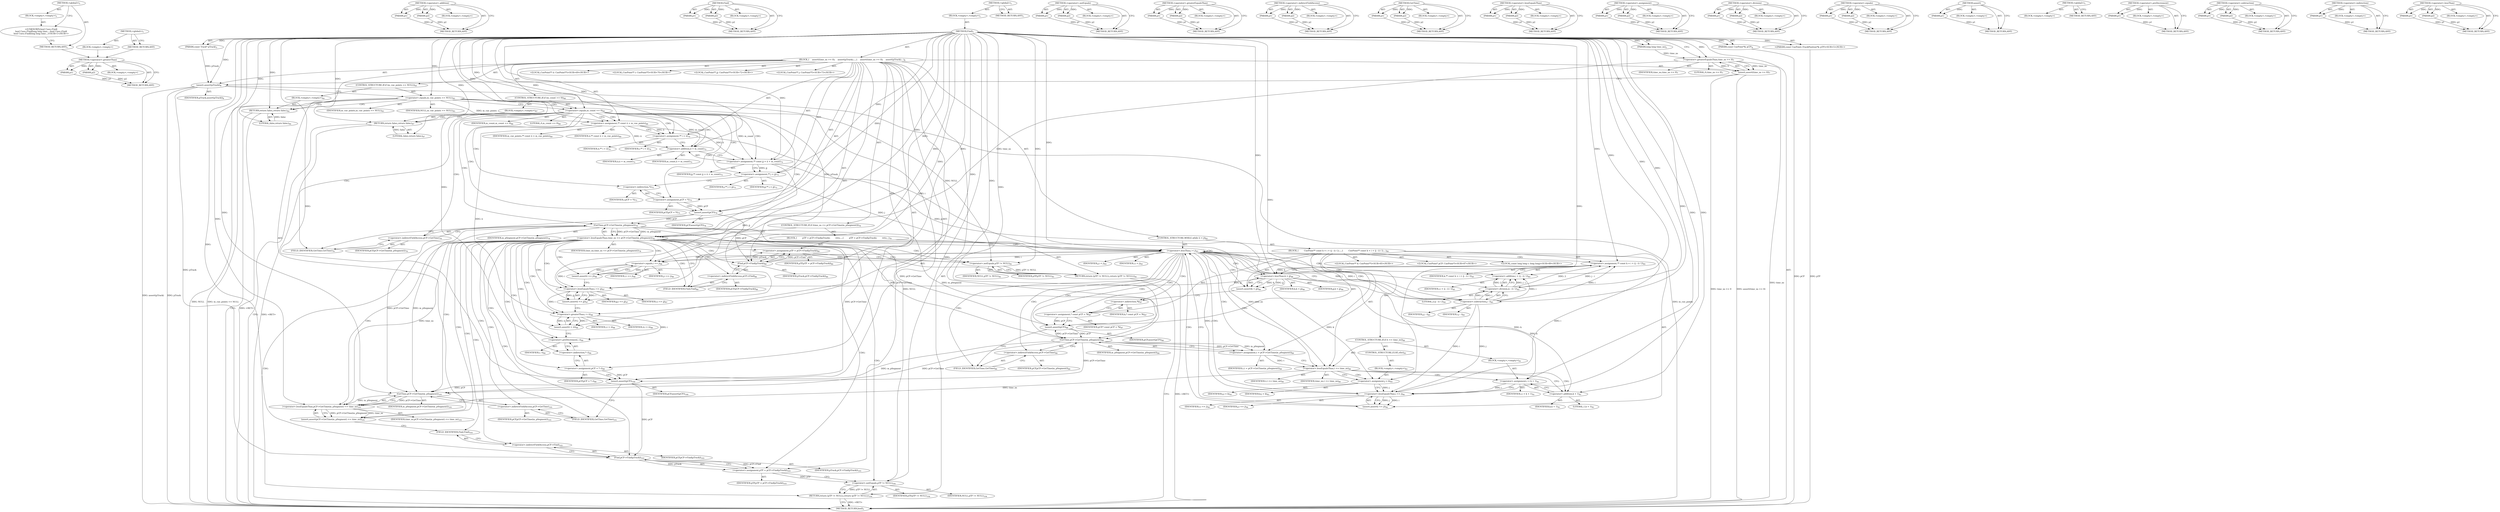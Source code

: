 digraph "&lt;global&gt;" {
vulnerable_266 [label=<(METHOD,&lt;operator&gt;.greaterThan)>];
vulnerable_267 [label=<(PARAM,p1)>];
vulnerable_268 [label=<(PARAM,p2)>];
vulnerable_269 [label=<(BLOCK,&lt;empty&gt;,&lt;empty&gt;)>];
vulnerable_270 [label=<(METHOD_RETURN,ANY)>];
vulnerable_217 [label=<(METHOD,&lt;operator&gt;.addition)>];
vulnerable_218 [label=<(PARAM,p1)>];
vulnerable_219 [label=<(PARAM,p2)>];
vulnerable_220 [label=<(BLOCK,&lt;empty&gt;,&lt;empty&gt;)>];
vulnerable_221 [label=<(METHOD_RETURN,ANY)>];
vulnerable_241 [label=<(METHOD,Find)>];
vulnerable_242 [label=<(PARAM,p1)>];
vulnerable_243 [label=<(PARAM,p2)>];
vulnerable_244 [label=<(BLOCK,&lt;empty&gt;,&lt;empty&gt;)>];
vulnerable_245 [label=<(METHOD_RETURN,ANY)>];
vulnerable_6 [label=<(METHOD,&lt;global&gt;)<SUB>1</SUB>>];
vulnerable_7 [label=<(BLOCK,&lt;empty&gt;,&lt;empty&gt;)<SUB>1</SUB>>];
vulnerable_8 [label=<(METHOD,Find)<SUB>1</SUB>>];
vulnerable_9 [label=<(PARAM,long long time_ns)<SUB>2</SUB>>];
vulnerable_10 [label=<(PARAM,const Track* pTrack)<SUB>3</SUB>>];
vulnerable_11 [label=<(PARAM,const CuePoint*&amp; pCP)<SUB>4</SUB>>];
vulnerable_12 [label="<(PARAM,const CuePoint::TrackPosition*&amp; pTP)<SUB>5</SUB>>"];
vulnerable_13 [label=<(BLOCK,{
    assert(time_ns &gt;= 0);
    assert(pTrack);...,{
    assert(time_ns &gt;= 0);
    assert(pTrack);...)<SUB>6</SUB>>];
vulnerable_14 [label=<(assert,assert(time_ns &gt;= 0))<SUB>7</SUB>>];
vulnerable_15 [label=<(&lt;operator&gt;.greaterEqualsThan,time_ns &gt;= 0)<SUB>7</SUB>>];
vulnerable_16 [label=<(IDENTIFIER,time_ns,time_ns &gt;= 0)<SUB>7</SUB>>];
vulnerable_17 [label=<(LITERAL,0,time_ns &gt;= 0)<SUB>7</SUB>>];
vulnerable_18 [label=<(assert,assert(pTrack))<SUB>8</SUB>>];
vulnerable_19 [label=<(IDENTIFIER,pTrack,assert(pTrack))<SUB>8</SUB>>];
vulnerable_20 [label=<(CONTROL_STRUCTURE,IF,if (m_cue_points == NULL))<SUB>63</SUB>>];
vulnerable_21 [label=<(&lt;operator&gt;.equals,m_cue_points == NULL)<SUB>63</SUB>>];
vulnerable_22 [label=<(IDENTIFIER,m_cue_points,m_cue_points == NULL)<SUB>63</SUB>>];
vulnerable_23 [label=<(IDENTIFIER,NULL,m_cue_points == NULL)<SUB>63</SUB>>];
vulnerable_24 [label=<(BLOCK,&lt;empty&gt;,&lt;empty&gt;)<SUB>64</SUB>>];
vulnerable_25 [label=<(RETURN,return false;,return false;)<SUB>64</SUB>>];
vulnerable_26 [label=<(LITERAL,false,return false;)<SUB>64</SUB>>];
vulnerable_27 [label=<(CONTROL_STRUCTURE,IF,if (m_count == 0))<SUB>66</SUB>>];
vulnerable_28 [label=<(&lt;operator&gt;.equals,m_count == 0)<SUB>66</SUB>>];
vulnerable_29 [label=<(IDENTIFIER,m_count,m_count == 0)<SUB>66</SUB>>];
vulnerable_30 [label=<(LITERAL,0,m_count == 0)<SUB>66</SUB>>];
vulnerable_31 [label=<(BLOCK,&lt;empty&gt;,&lt;empty&gt;)<SUB>67</SUB>>];
vulnerable_32 [label=<(RETURN,return false;,return false;)<SUB>67</SUB>>];
vulnerable_33 [label=<(LITERAL,false,return false;)<SUB>67</SUB>>];
vulnerable_34 [label="<(LOCAL,CuePoint** ii: CuePoint**)<SUB>69</SUB>>"];
vulnerable_35 [label=<(&lt;operator&gt;.assignment,** const ii = m_cue_points)<SUB>69</SUB>>];
vulnerable_36 [label=<(IDENTIFIER,ii,** const ii = m_cue_points)<SUB>69</SUB>>];
vulnerable_37 [label=<(IDENTIFIER,m_cue_points,** const ii = m_cue_points)<SUB>69</SUB>>];
vulnerable_38 [label="<(LOCAL,CuePoint** i: CuePoint**)<SUB>70</SUB>>"];
vulnerable_39 [label=<(&lt;operator&gt;.assignment,** i = ii)<SUB>70</SUB>>];
vulnerable_40 [label=<(IDENTIFIER,i,** i = ii)<SUB>70</SUB>>];
vulnerable_41 [label=<(IDENTIFIER,ii,** i = ii)<SUB>70</SUB>>];
vulnerable_42 [label="<(LOCAL,CuePoint** jj: CuePoint**)<SUB>72</SUB>>"];
vulnerable_43 [label=<(&lt;operator&gt;.assignment,** const jj = ii + m_count)<SUB>72</SUB>>];
vulnerable_44 [label=<(IDENTIFIER,jj,** const jj = ii + m_count)<SUB>72</SUB>>];
vulnerable_45 [label=<(&lt;operator&gt;.addition,ii + m_count)<SUB>72</SUB>>];
vulnerable_46 [label=<(IDENTIFIER,ii,ii + m_count)<SUB>72</SUB>>];
vulnerable_47 [label=<(IDENTIFIER,m_count,ii + m_count)<SUB>72</SUB>>];
vulnerable_48 [label="<(LOCAL,CuePoint** j: CuePoint**)<SUB>73</SUB>>"];
vulnerable_49 [label=<(&lt;operator&gt;.assignment,** j = jj)<SUB>73</SUB>>];
vulnerable_50 [label=<(IDENTIFIER,j,** j = jj)<SUB>73</SUB>>];
vulnerable_51 [label=<(IDENTIFIER,jj,** j = jj)<SUB>73</SUB>>];
vulnerable_52 [label=<(&lt;operator&gt;.assignment,pCP = *i)<SUB>75</SUB>>];
vulnerable_53 [label=<(IDENTIFIER,pCP,pCP = *i)<SUB>75</SUB>>];
vulnerable_54 [label=<(&lt;operator&gt;.indirection,*i)<SUB>75</SUB>>];
vulnerable_55 [label=<(IDENTIFIER,i,pCP = *i)<SUB>75</SUB>>];
vulnerable_56 [label=<(assert,assert(pCP))<SUB>76</SUB>>];
vulnerable_57 [label=<(IDENTIFIER,pCP,assert(pCP))<SUB>76</SUB>>];
vulnerable_58 [label=<(CONTROL_STRUCTURE,IF,if (time_ns &lt;= pCP-&gt;GetTime(m_pSegment)))<SUB>78</SUB>>];
vulnerable_59 [label=<(&lt;operator&gt;.lessEqualsThan,time_ns &lt;= pCP-&gt;GetTime(m_pSegment))<SUB>78</SUB>>];
vulnerable_60 [label=<(IDENTIFIER,time_ns,time_ns &lt;= pCP-&gt;GetTime(m_pSegment))<SUB>78</SUB>>];
vulnerable_61 [label=<(GetTime,pCP-&gt;GetTime(m_pSegment))<SUB>78</SUB>>];
vulnerable_62 [label=<(&lt;operator&gt;.indirectFieldAccess,pCP-&gt;GetTime)<SUB>78</SUB>>];
vulnerable_63 [label=<(IDENTIFIER,pCP,pCP-&gt;GetTime(m_pSegment))<SUB>78</SUB>>];
vulnerable_64 [label=<(FIELD_IDENTIFIER,GetTime,GetTime)<SUB>78</SUB>>];
vulnerable_65 [label=<(IDENTIFIER,m_pSegment,pCP-&gt;GetTime(m_pSegment))<SUB>78</SUB>>];
vulnerable_66 [label=<(BLOCK,{
        pTP = pCP-&gt;Find(pTrack);
        retu...,{
        pTP = pCP-&gt;Find(pTrack);
        retu...)<SUB>79</SUB>>];
vulnerable_67 [label=<(&lt;operator&gt;.assignment,pTP = pCP-&gt;Find(pTrack))<SUB>80</SUB>>];
vulnerable_68 [label=<(IDENTIFIER,pTP,pTP = pCP-&gt;Find(pTrack))<SUB>80</SUB>>];
vulnerable_69 [label=<(Find,pCP-&gt;Find(pTrack))<SUB>80</SUB>>];
vulnerable_70 [label=<(&lt;operator&gt;.indirectFieldAccess,pCP-&gt;Find)<SUB>80</SUB>>];
vulnerable_71 [label=<(IDENTIFIER,pCP,pCP-&gt;Find(pTrack))<SUB>80</SUB>>];
vulnerable_72 [label=<(FIELD_IDENTIFIER,Find,Find)<SUB>80</SUB>>];
vulnerable_73 [label=<(IDENTIFIER,pTrack,pCP-&gt;Find(pTrack))<SUB>80</SUB>>];
vulnerable_74 [label=<(RETURN,return (pTP != NULL);,return (pTP != NULL);)<SUB>81</SUB>>];
vulnerable_75 [label=<(&lt;operator&gt;.notEquals,pTP != NULL)<SUB>81</SUB>>];
vulnerable_76 [label=<(IDENTIFIER,pTP,pTP != NULL)<SUB>81</SUB>>];
vulnerable_77 [label=<(IDENTIFIER,NULL,pTP != NULL)<SUB>81</SUB>>];
vulnerable_78 [label=<(CONTROL_STRUCTURE,WHILE,while (i &lt; j))<SUB>83</SUB>>];
vulnerable_79 [label=<(&lt;operator&gt;.lessThan,i &lt; j)<SUB>83</SUB>>];
vulnerable_80 [label=<(IDENTIFIER,i,i &lt; j)<SUB>83</SUB>>];
vulnerable_81 [label=<(IDENTIFIER,j,i &lt; j)<SUB>83</SUB>>];
vulnerable_82 [label=<(BLOCK,{
        CuePoint** const k = i + (j - i) / 2;...,{
        CuePoint** const k = i + (j - i) / 2;...)<SUB>84</SUB>>];
vulnerable_83 [label="<(LOCAL,CuePoint** k: CuePoint**)<SUB>85</SUB>>"];
vulnerable_84 [label=<(&lt;operator&gt;.assignment,** const k = i + (j - i) / 2)<SUB>85</SUB>>];
vulnerable_85 [label=<(IDENTIFIER,k,** const k = i + (j - i) / 2)<SUB>85</SUB>>];
vulnerable_86 [label=<(&lt;operator&gt;.addition,i + (j - i) / 2)<SUB>85</SUB>>];
vulnerable_87 [label=<(IDENTIFIER,i,i + (j - i) / 2)<SUB>85</SUB>>];
vulnerable_88 [label=<(&lt;operator&gt;.division,(j - i) / 2)<SUB>85</SUB>>];
vulnerable_89 [label=<(&lt;operator&gt;.subtraction,j - i)<SUB>85</SUB>>];
vulnerable_90 [label=<(IDENTIFIER,j,j - i)<SUB>85</SUB>>];
vulnerable_91 [label=<(IDENTIFIER,i,j - i)<SUB>85</SUB>>];
vulnerable_92 [label=<(LITERAL,2,(j - i) / 2)<SUB>85</SUB>>];
vulnerable_93 [label=<(assert,assert(k &lt; jj))<SUB>86</SUB>>];
vulnerable_94 [label=<(&lt;operator&gt;.lessThan,k &lt; jj)<SUB>86</SUB>>];
vulnerable_95 [label=<(IDENTIFIER,k,k &lt; jj)<SUB>86</SUB>>];
vulnerable_96 [label=<(IDENTIFIER,jj,k &lt; jj)<SUB>86</SUB>>];
vulnerable_97 [label="<(LOCAL,CuePoint* pCP: CuePoint*)<SUB>87</SUB>>"];
vulnerable_98 [label=<(&lt;operator&gt;.assignment,* const pCP = *k)<SUB>87</SUB>>];
vulnerable_99 [label=<(IDENTIFIER,pCP,* const pCP = *k)<SUB>87</SUB>>];
vulnerable_100 [label=<(&lt;operator&gt;.indirection,*k)<SUB>87</SUB>>];
vulnerable_101 [label=<(IDENTIFIER,k,* const pCP = *k)<SUB>87</SUB>>];
vulnerable_102 [label=<(assert,assert(pCP))<SUB>88</SUB>>];
vulnerable_103 [label=<(IDENTIFIER,pCP,assert(pCP))<SUB>88</SUB>>];
vulnerable_104 [label="<(LOCAL,const long long t: long long)<SUB>89</SUB>>"];
vulnerable_105 [label=<(&lt;operator&gt;.assignment,t = pCP-&gt;GetTime(m_pSegment))<SUB>89</SUB>>];
vulnerable_106 [label=<(IDENTIFIER,t,t = pCP-&gt;GetTime(m_pSegment))<SUB>89</SUB>>];
vulnerable_107 [label=<(GetTime,pCP-&gt;GetTime(m_pSegment))<SUB>89</SUB>>];
vulnerable_108 [label=<(&lt;operator&gt;.indirectFieldAccess,pCP-&gt;GetTime)<SUB>89</SUB>>];
vulnerable_109 [label=<(IDENTIFIER,pCP,pCP-&gt;GetTime(m_pSegment))<SUB>89</SUB>>];
vulnerable_110 [label=<(FIELD_IDENTIFIER,GetTime,GetTime)<SUB>89</SUB>>];
vulnerable_111 [label=<(IDENTIFIER,m_pSegment,pCP-&gt;GetTime(m_pSegment))<SUB>89</SUB>>];
vulnerable_112 [label=<(CONTROL_STRUCTURE,IF,if (t &lt;= time_ns))<SUB>90</SUB>>];
vulnerable_113 [label=<(&lt;operator&gt;.lessEqualsThan,t &lt;= time_ns)<SUB>90</SUB>>];
vulnerable_114 [label=<(IDENTIFIER,t,t &lt;= time_ns)<SUB>90</SUB>>];
vulnerable_115 [label=<(IDENTIFIER,time_ns,t &lt;= time_ns)<SUB>90</SUB>>];
vulnerable_116 [label=<(BLOCK,&lt;empty&gt;,&lt;empty&gt;)<SUB>91</SUB>>];
vulnerable_117 [label=<(&lt;operator&gt;.assignment,i = k + 1)<SUB>91</SUB>>];
vulnerable_118 [label=<(IDENTIFIER,i,i = k + 1)<SUB>91</SUB>>];
vulnerable_119 [label=<(&lt;operator&gt;.addition,k + 1)<SUB>91</SUB>>];
vulnerable_120 [label=<(IDENTIFIER,k,k + 1)<SUB>91</SUB>>];
vulnerable_121 [label=<(LITERAL,1,k + 1)<SUB>91</SUB>>];
vulnerable_122 [label=<(CONTROL_STRUCTURE,ELSE,else)<SUB>93</SUB>>];
vulnerable_123 [label=<(BLOCK,&lt;empty&gt;,&lt;empty&gt;)<SUB>93</SUB>>];
vulnerable_124 [label=<(&lt;operator&gt;.assignment,j = k)<SUB>93</SUB>>];
vulnerable_125 [label=<(IDENTIFIER,j,j = k)<SUB>93</SUB>>];
vulnerable_126 [label=<(IDENTIFIER,k,j = k)<SUB>93</SUB>>];
vulnerable_127 [label=<(assert,assert(i &lt;= j))<SUB>94</SUB>>];
vulnerable_128 [label=<(&lt;operator&gt;.lessEqualsThan,i &lt;= j)<SUB>94</SUB>>];
vulnerable_129 [label=<(IDENTIFIER,i,i &lt;= j)<SUB>94</SUB>>];
vulnerable_130 [label=<(IDENTIFIER,j,i &lt;= j)<SUB>94</SUB>>];
vulnerable_131 [label=<(assert,assert(i == j))<SUB>96</SUB>>];
vulnerable_132 [label=<(&lt;operator&gt;.equals,i == j)<SUB>96</SUB>>];
vulnerable_133 [label=<(IDENTIFIER,i,i == j)<SUB>96</SUB>>];
vulnerable_134 [label=<(IDENTIFIER,j,i == j)<SUB>96</SUB>>];
vulnerable_135 [label=<(assert,assert(i &lt;= jj))<SUB>97</SUB>>];
vulnerable_136 [label=<(&lt;operator&gt;.lessEqualsThan,i &lt;= jj)<SUB>97</SUB>>];
vulnerable_137 [label=<(IDENTIFIER,i,i &lt;= jj)<SUB>97</SUB>>];
vulnerable_138 [label=<(IDENTIFIER,jj,i &lt;= jj)<SUB>97</SUB>>];
vulnerable_139 [label=<(assert,assert(i &gt; ii))<SUB>98</SUB>>];
vulnerable_140 [label=<(&lt;operator&gt;.greaterThan,i &gt; ii)<SUB>98</SUB>>];
vulnerable_141 [label=<(IDENTIFIER,i,i &gt; ii)<SUB>98</SUB>>];
vulnerable_142 [label=<(IDENTIFIER,ii,i &gt; ii)<SUB>98</SUB>>];
vulnerable_143 [label=<(&lt;operator&gt;.assignment,pCP = *--i)<SUB>99</SUB>>];
vulnerable_144 [label=<(IDENTIFIER,pCP,pCP = *--i)<SUB>99</SUB>>];
vulnerable_145 [label=<(&lt;operator&gt;.indirection,*--i)<SUB>99</SUB>>];
vulnerable_146 [label=<(&lt;operator&gt;.preDecrement,--i)<SUB>99</SUB>>];
vulnerable_147 [label=<(IDENTIFIER,i,--i)<SUB>99</SUB>>];
vulnerable_148 [label=<(assert,assert(pCP))<SUB>100</SUB>>];
vulnerable_149 [label=<(IDENTIFIER,pCP,assert(pCP))<SUB>100</SUB>>];
vulnerable_150 [label=<(assert,assert(pCP-&gt;GetTime(m_pSegment) &lt;= time_ns))<SUB>101</SUB>>];
vulnerable_151 [label=<(&lt;operator&gt;.lessEqualsThan,pCP-&gt;GetTime(m_pSegment) &lt;= time_ns)<SUB>101</SUB>>];
vulnerable_152 [label=<(GetTime,pCP-&gt;GetTime(m_pSegment))<SUB>101</SUB>>];
vulnerable_153 [label=<(&lt;operator&gt;.indirectFieldAccess,pCP-&gt;GetTime)<SUB>101</SUB>>];
vulnerable_154 [label=<(IDENTIFIER,pCP,pCP-&gt;GetTime(m_pSegment))<SUB>101</SUB>>];
vulnerable_155 [label=<(FIELD_IDENTIFIER,GetTime,GetTime)<SUB>101</SUB>>];
vulnerable_156 [label=<(IDENTIFIER,m_pSegment,pCP-&gt;GetTime(m_pSegment))<SUB>101</SUB>>];
vulnerable_157 [label=<(IDENTIFIER,time_ns,pCP-&gt;GetTime(m_pSegment) &lt;= time_ns)<SUB>101</SUB>>];
vulnerable_158 [label=<(&lt;operator&gt;.assignment,pTP = pCP-&gt;Find(pTrack))<SUB>103</SUB>>];
vulnerable_159 [label=<(IDENTIFIER,pTP,pTP = pCP-&gt;Find(pTrack))<SUB>103</SUB>>];
vulnerable_160 [label=<(Find,pCP-&gt;Find(pTrack))<SUB>103</SUB>>];
vulnerable_161 [label=<(&lt;operator&gt;.indirectFieldAccess,pCP-&gt;Find)<SUB>103</SUB>>];
vulnerable_162 [label=<(IDENTIFIER,pCP,pCP-&gt;Find(pTrack))<SUB>103</SUB>>];
vulnerable_163 [label=<(FIELD_IDENTIFIER,Find,Find)<SUB>103</SUB>>];
vulnerable_164 [label=<(IDENTIFIER,pTrack,pCP-&gt;Find(pTrack))<SUB>103</SUB>>];
vulnerable_165 [label=<(RETURN,return (pTP != NULL);,return (pTP != NULL);)<SUB>104</SUB>>];
vulnerable_166 [label=<(&lt;operator&gt;.notEquals,pTP != NULL)<SUB>104</SUB>>];
vulnerable_167 [label=<(IDENTIFIER,pTP,pTP != NULL)<SUB>104</SUB>>];
vulnerable_168 [label=<(IDENTIFIER,NULL,pTP != NULL)<SUB>104</SUB>>];
vulnerable_169 [label=<(METHOD_RETURN,bool)<SUB>1</SUB>>];
vulnerable_171 [label=<(METHOD_RETURN,ANY)<SUB>1</SUB>>];
vulnerable_246 [label=<(METHOD,&lt;operator&gt;.notEquals)>];
vulnerable_247 [label=<(PARAM,p1)>];
vulnerable_248 [label=<(PARAM,p2)>];
vulnerable_249 [label=<(BLOCK,&lt;empty&gt;,&lt;empty&gt;)>];
vulnerable_250 [label=<(METHOD_RETURN,ANY)>];
vulnerable_202 [label=<(METHOD,&lt;operator&gt;.greaterEqualsThan)>];
vulnerable_203 [label=<(PARAM,p1)>];
vulnerable_204 [label=<(PARAM,p2)>];
vulnerable_205 [label=<(BLOCK,&lt;empty&gt;,&lt;empty&gt;)>];
vulnerable_206 [label=<(METHOD_RETURN,ANY)>];
vulnerable_236 [label=<(METHOD,&lt;operator&gt;.indirectFieldAccess)>];
vulnerable_237 [label=<(PARAM,p1)>];
vulnerable_238 [label=<(PARAM,p2)>];
vulnerable_239 [label=<(BLOCK,&lt;empty&gt;,&lt;empty&gt;)>];
vulnerable_240 [label=<(METHOD_RETURN,ANY)>];
vulnerable_231 [label=<(METHOD,GetTime)>];
vulnerable_232 [label=<(PARAM,p1)>];
vulnerable_233 [label=<(PARAM,p2)>];
vulnerable_234 [label=<(BLOCK,&lt;empty&gt;,&lt;empty&gt;)>];
vulnerable_235 [label=<(METHOD_RETURN,ANY)>];
vulnerable_226 [label=<(METHOD,&lt;operator&gt;.lessEqualsThan)>];
vulnerable_227 [label=<(PARAM,p1)>];
vulnerable_228 [label=<(PARAM,p2)>];
vulnerable_229 [label=<(BLOCK,&lt;empty&gt;,&lt;empty&gt;)>];
vulnerable_230 [label=<(METHOD_RETURN,ANY)>];
vulnerable_212 [label=<(METHOD,&lt;operator&gt;.assignment)>];
vulnerable_213 [label=<(PARAM,p1)>];
vulnerable_214 [label=<(PARAM,p2)>];
vulnerable_215 [label=<(BLOCK,&lt;empty&gt;,&lt;empty&gt;)>];
vulnerable_216 [label=<(METHOD_RETURN,ANY)>];
vulnerable_256 [label=<(METHOD,&lt;operator&gt;.division)>];
vulnerable_257 [label=<(PARAM,p1)>];
vulnerable_258 [label=<(PARAM,p2)>];
vulnerable_259 [label=<(BLOCK,&lt;empty&gt;,&lt;empty&gt;)>];
vulnerable_260 [label=<(METHOD_RETURN,ANY)>];
vulnerable_207 [label=<(METHOD,&lt;operator&gt;.equals)>];
vulnerable_208 [label=<(PARAM,p1)>];
vulnerable_209 [label=<(PARAM,p2)>];
vulnerable_210 [label=<(BLOCK,&lt;empty&gt;,&lt;empty&gt;)>];
vulnerable_211 [label=<(METHOD_RETURN,ANY)>];
vulnerable_198 [label=<(METHOD,assert)>];
vulnerable_199 [label=<(PARAM,p1)>];
vulnerable_200 [label=<(BLOCK,&lt;empty&gt;,&lt;empty&gt;)>];
vulnerable_201 [label=<(METHOD_RETURN,ANY)>];
vulnerable_192 [label=<(METHOD,&lt;global&gt;)<SUB>1</SUB>>];
vulnerable_193 [label=<(BLOCK,&lt;empty&gt;,&lt;empty&gt;)>];
vulnerable_194 [label=<(METHOD_RETURN,ANY)>];
vulnerable_271 [label=<(METHOD,&lt;operator&gt;.preDecrement)>];
vulnerable_272 [label=<(PARAM,p1)>];
vulnerable_273 [label=<(BLOCK,&lt;empty&gt;,&lt;empty&gt;)>];
vulnerable_274 [label=<(METHOD_RETURN,ANY)>];
vulnerable_261 [label=<(METHOD,&lt;operator&gt;.subtraction)>];
vulnerable_262 [label=<(PARAM,p1)>];
vulnerable_263 [label=<(PARAM,p2)>];
vulnerable_264 [label=<(BLOCK,&lt;empty&gt;,&lt;empty&gt;)>];
vulnerable_265 [label=<(METHOD_RETURN,ANY)>];
vulnerable_222 [label=<(METHOD,&lt;operator&gt;.indirection)>];
vulnerable_223 [label=<(PARAM,p1)>];
vulnerable_224 [label=<(BLOCK,&lt;empty&gt;,&lt;empty&gt;)>];
vulnerable_225 [label=<(METHOD_RETURN,ANY)>];
vulnerable_251 [label=<(METHOD,&lt;operator&gt;.lessThan)>];
vulnerable_252 [label=<(PARAM,p1)>];
vulnerable_253 [label=<(PARAM,p2)>];
vulnerable_254 [label=<(BLOCK,&lt;empty&gt;,&lt;empty&gt;)>];
vulnerable_255 [label=<(METHOD_RETURN,ANY)>];
fixed_6 [label=<(METHOD,&lt;global&gt;)<SUB>1</SUB>>];
fixed_7 [label=<(BLOCK,&lt;empty&gt;,&lt;empty&gt;)<SUB>1</SUB>>];
fixed_8 [label="<(UNKNOWN,bool Cues::Find(
bool Cues::Find(long long time...,bool Cues::Find(
bool Cues::Find(long long time...)<SUB>1</SUB>>"];
fixed_9 [label=<(METHOD_RETURN,ANY)<SUB>1</SUB>>];
fixed_14 [label=<(METHOD,&lt;global&gt;)<SUB>1</SUB>>];
fixed_15 [label=<(BLOCK,&lt;empty&gt;,&lt;empty&gt;)>];
fixed_16 [label=<(METHOD_RETURN,ANY)>];
vulnerable_266 -> vulnerable_267  [key=0, label="AST: "];
vulnerable_266 -> vulnerable_267  [key=1, label="DDG: "];
vulnerable_266 -> vulnerable_269  [key=0, label="AST: "];
vulnerable_266 -> vulnerable_268  [key=0, label="AST: "];
vulnerable_266 -> vulnerable_268  [key=1, label="DDG: "];
vulnerable_266 -> vulnerable_270  [key=0, label="AST: "];
vulnerable_266 -> vulnerable_270  [key=1, label="CFG: "];
vulnerable_267 -> vulnerable_270  [key=0, label="DDG: p1"];
vulnerable_268 -> vulnerable_270  [key=0, label="DDG: p2"];
vulnerable_217 -> vulnerable_218  [key=0, label="AST: "];
vulnerable_217 -> vulnerable_218  [key=1, label="DDG: "];
vulnerable_217 -> vulnerable_220  [key=0, label="AST: "];
vulnerable_217 -> vulnerable_219  [key=0, label="AST: "];
vulnerable_217 -> vulnerable_219  [key=1, label="DDG: "];
vulnerable_217 -> vulnerable_221  [key=0, label="AST: "];
vulnerable_217 -> vulnerable_221  [key=1, label="CFG: "];
vulnerable_218 -> vulnerable_221  [key=0, label="DDG: p1"];
vulnerable_219 -> vulnerable_221  [key=0, label="DDG: p2"];
vulnerable_241 -> vulnerable_242  [key=0, label="AST: "];
vulnerable_241 -> vulnerable_242  [key=1, label="DDG: "];
vulnerable_241 -> vulnerable_244  [key=0, label="AST: "];
vulnerable_241 -> vulnerable_243  [key=0, label="AST: "];
vulnerable_241 -> vulnerable_243  [key=1, label="DDG: "];
vulnerable_241 -> vulnerable_245  [key=0, label="AST: "];
vulnerable_241 -> vulnerable_245  [key=1, label="CFG: "];
vulnerable_242 -> vulnerable_245  [key=0, label="DDG: p1"];
vulnerable_243 -> vulnerable_245  [key=0, label="DDG: p2"];
vulnerable_6 -> vulnerable_7  [key=0, label="AST: "];
vulnerable_6 -> vulnerable_171  [key=0, label="AST: "];
vulnerable_6 -> vulnerable_171  [key=1, label="CFG: "];
vulnerable_7 -> vulnerable_8  [key=0, label="AST: "];
vulnerable_8 -> vulnerable_9  [key=0, label="AST: "];
vulnerable_8 -> vulnerable_9  [key=1, label="DDG: "];
vulnerable_8 -> vulnerable_10  [key=0, label="AST: "];
vulnerable_8 -> vulnerable_10  [key=1, label="DDG: "];
vulnerable_8 -> vulnerable_11  [key=0, label="AST: "];
vulnerable_8 -> vulnerable_11  [key=1, label="DDG: "];
vulnerable_8 -> vulnerable_12  [key=0, label="AST: "];
vulnerable_8 -> vulnerable_12  [key=1, label="DDG: "];
vulnerable_8 -> vulnerable_13  [key=0, label="AST: "];
vulnerable_8 -> vulnerable_169  [key=0, label="AST: "];
vulnerable_8 -> vulnerable_15  [key=0, label="CFG: "];
vulnerable_8 -> vulnerable_15  [key=1, label="DDG: "];
vulnerable_8 -> vulnerable_35  [key=0, label="DDG: "];
vulnerable_8 -> vulnerable_39  [key=0, label="DDG: "];
vulnerable_8 -> vulnerable_43  [key=0, label="DDG: "];
vulnerable_8 -> vulnerable_49  [key=0, label="DDG: "];
vulnerable_8 -> vulnerable_18  [key=0, label="DDG: "];
vulnerable_8 -> vulnerable_56  [key=0, label="DDG: "];
vulnerable_8 -> vulnerable_148  [key=0, label="DDG: "];
vulnerable_8 -> vulnerable_21  [key=0, label="DDG: "];
vulnerable_8 -> vulnerable_25  [key=0, label="DDG: "];
vulnerable_8 -> vulnerable_28  [key=0, label="DDG: "];
vulnerable_8 -> vulnerable_32  [key=0, label="DDG: "];
vulnerable_8 -> vulnerable_45  [key=0, label="DDG: "];
vulnerable_8 -> vulnerable_59  [key=0, label="DDG: "];
vulnerable_8 -> vulnerable_79  [key=0, label="DDG: "];
vulnerable_8 -> vulnerable_84  [key=0, label="DDG: "];
vulnerable_8 -> vulnerable_132  [key=0, label="DDG: "];
vulnerable_8 -> vulnerable_136  [key=0, label="DDG: "];
vulnerable_8 -> vulnerable_140  [key=0, label="DDG: "];
vulnerable_8 -> vulnerable_151  [key=0, label="DDG: "];
vulnerable_8 -> vulnerable_160  [key=0, label="DDG: "];
vulnerable_8 -> vulnerable_166  [key=0, label="DDG: "];
vulnerable_8 -> vulnerable_26  [key=0, label="DDG: "];
vulnerable_8 -> vulnerable_33  [key=0, label="DDG: "];
vulnerable_8 -> vulnerable_61  [key=0, label="DDG: "];
vulnerable_8 -> vulnerable_102  [key=0, label="DDG: "];
vulnerable_8 -> vulnerable_146  [key=0, label="DDG: "];
vulnerable_8 -> vulnerable_152  [key=0, label="DDG: "];
vulnerable_8 -> vulnerable_69  [key=0, label="DDG: "];
vulnerable_8 -> vulnerable_75  [key=0, label="DDG: "];
vulnerable_8 -> vulnerable_86  [key=0, label="DDG: "];
vulnerable_8 -> vulnerable_94  [key=0, label="DDG: "];
vulnerable_8 -> vulnerable_107  [key=0, label="DDG: "];
vulnerable_8 -> vulnerable_113  [key=0, label="DDG: "];
vulnerable_8 -> vulnerable_117  [key=0, label="DDG: "];
vulnerable_8 -> vulnerable_128  [key=0, label="DDG: "];
vulnerable_8 -> vulnerable_88  [key=0, label="DDG: "];
vulnerable_8 -> vulnerable_124  [key=0, label="DDG: "];
vulnerable_8 -> vulnerable_89  [key=0, label="DDG: "];
vulnerable_8 -> vulnerable_119  [key=0, label="DDG: "];
vulnerable_9 -> vulnerable_15  [key=0, label="DDG: time_ns"];
vulnerable_10 -> vulnerable_18  [key=0, label="DDG: pTrack"];
vulnerable_11 -> vulnerable_169  [key=0, label="DDG: pCP"];
vulnerable_12 -> vulnerable_169  [key=0, label="DDG: pTP"];
vulnerable_13 -> vulnerable_14  [key=0, label="AST: "];
vulnerable_13 -> vulnerable_18  [key=0, label="AST: "];
vulnerable_13 -> vulnerable_20  [key=0, label="AST: "];
vulnerable_13 -> vulnerable_27  [key=0, label="AST: "];
vulnerable_13 -> vulnerable_34  [key=0, label="AST: "];
vulnerable_13 -> vulnerable_35  [key=0, label="AST: "];
vulnerable_13 -> vulnerable_38  [key=0, label="AST: "];
vulnerable_13 -> vulnerable_39  [key=0, label="AST: "];
vulnerable_13 -> vulnerable_42  [key=0, label="AST: "];
vulnerable_13 -> vulnerable_43  [key=0, label="AST: "];
vulnerable_13 -> vulnerable_48  [key=0, label="AST: "];
vulnerable_13 -> vulnerable_49  [key=0, label="AST: "];
vulnerable_13 -> vulnerable_52  [key=0, label="AST: "];
vulnerable_13 -> vulnerable_56  [key=0, label="AST: "];
vulnerable_13 -> vulnerable_58  [key=0, label="AST: "];
vulnerable_13 -> vulnerable_78  [key=0, label="AST: "];
vulnerable_13 -> vulnerable_131  [key=0, label="AST: "];
vulnerable_13 -> vulnerable_135  [key=0, label="AST: "];
vulnerable_13 -> vulnerable_139  [key=0, label="AST: "];
vulnerable_13 -> vulnerable_143  [key=0, label="AST: "];
vulnerable_13 -> vulnerable_148  [key=0, label="AST: "];
vulnerable_13 -> vulnerable_150  [key=0, label="AST: "];
vulnerable_13 -> vulnerable_158  [key=0, label="AST: "];
vulnerable_13 -> vulnerable_165  [key=0, label="AST: "];
vulnerable_14 -> vulnerable_15  [key=0, label="AST: "];
vulnerable_14 -> vulnerable_18  [key=0, label="CFG: "];
vulnerable_14 -> vulnerable_169  [key=0, label="DDG: time_ns &gt;= 0"];
vulnerable_14 -> vulnerable_169  [key=1, label="DDG: assert(time_ns &gt;= 0)"];
vulnerable_15 -> vulnerable_16  [key=0, label="AST: "];
vulnerable_15 -> vulnerable_17  [key=0, label="AST: "];
vulnerable_15 -> vulnerable_14  [key=0, label="CFG: "];
vulnerable_15 -> vulnerable_14  [key=1, label="DDG: time_ns"];
vulnerable_15 -> vulnerable_14  [key=2, label="DDG: 0"];
vulnerable_15 -> vulnerable_169  [key=0, label="DDG: time_ns"];
vulnerable_15 -> vulnerable_59  [key=0, label="DDG: time_ns"];
vulnerable_18 -> vulnerable_19  [key=0, label="AST: "];
vulnerable_18 -> vulnerable_21  [key=0, label="CFG: "];
vulnerable_18 -> vulnerable_169  [key=0, label="DDG: pTrack"];
vulnerable_18 -> vulnerable_169  [key=1, label="DDG: assert(pTrack)"];
vulnerable_18 -> vulnerable_160  [key=0, label="DDG: pTrack"];
vulnerable_18 -> vulnerable_69  [key=0, label="DDG: pTrack"];
vulnerable_20 -> vulnerable_21  [key=0, label="AST: "];
vulnerable_20 -> vulnerable_24  [key=0, label="AST: "];
vulnerable_21 -> vulnerable_22  [key=0, label="AST: "];
vulnerable_21 -> vulnerable_23  [key=0, label="AST: "];
vulnerable_21 -> vulnerable_25  [key=0, label="CFG: "];
vulnerable_21 -> vulnerable_25  [key=1, label="CDG: "];
vulnerable_21 -> vulnerable_28  [key=0, label="CFG: "];
vulnerable_21 -> vulnerable_28  [key=1, label="CDG: "];
vulnerable_21 -> vulnerable_169  [key=0, label="DDG: m_cue_points"];
vulnerable_21 -> vulnerable_169  [key=1, label="DDG: NULL"];
vulnerable_21 -> vulnerable_169  [key=2, label="DDG: m_cue_points == NULL"];
vulnerable_21 -> vulnerable_35  [key=0, label="DDG: m_cue_points"];
vulnerable_21 -> vulnerable_166  [key=0, label="DDG: NULL"];
vulnerable_21 -> vulnerable_75  [key=0, label="DDG: NULL"];
vulnerable_24 -> vulnerable_25  [key=0, label="AST: "];
vulnerable_25 -> vulnerable_26  [key=0, label="AST: "];
vulnerable_25 -> vulnerable_169  [key=0, label="CFG: "];
vulnerable_25 -> vulnerable_169  [key=1, label="DDG: &lt;RET&gt;"];
vulnerable_26 -> vulnerable_25  [key=0, label="DDG: false"];
vulnerable_27 -> vulnerable_28  [key=0, label="AST: "];
vulnerable_27 -> vulnerable_31  [key=0, label="AST: "];
vulnerable_28 -> vulnerable_29  [key=0, label="AST: "];
vulnerable_28 -> vulnerable_30  [key=0, label="AST: "];
vulnerable_28 -> vulnerable_32  [key=0, label="CFG: "];
vulnerable_28 -> vulnerable_32  [key=1, label="CDG: "];
vulnerable_28 -> vulnerable_35  [key=0, label="CFG: "];
vulnerable_28 -> vulnerable_35  [key=1, label="CDG: "];
vulnerable_28 -> vulnerable_43  [key=0, label="DDG: m_count"];
vulnerable_28 -> vulnerable_43  [key=1, label="CDG: "];
vulnerable_28 -> vulnerable_45  [key=0, label="DDG: m_count"];
vulnerable_28 -> vulnerable_45  [key=1, label="CDG: "];
vulnerable_28 -> vulnerable_64  [key=0, label="CDG: "];
vulnerable_28 -> vulnerable_52  [key=0, label="CDG: "];
vulnerable_28 -> vulnerable_56  [key=0, label="CDG: "];
vulnerable_28 -> vulnerable_59  [key=0, label="CDG: "];
vulnerable_28 -> vulnerable_54  [key=0, label="CDG: "];
vulnerable_28 -> vulnerable_61  [key=0, label="CDG: "];
vulnerable_28 -> vulnerable_49  [key=0, label="CDG: "];
vulnerable_28 -> vulnerable_62  [key=0, label="CDG: "];
vulnerable_28 -> vulnerable_39  [key=0, label="CDG: "];
vulnerable_31 -> vulnerable_32  [key=0, label="AST: "];
vulnerable_32 -> vulnerable_33  [key=0, label="AST: "];
vulnerable_32 -> vulnerable_169  [key=0, label="CFG: "];
vulnerable_32 -> vulnerable_169  [key=1, label="DDG: &lt;RET&gt;"];
vulnerable_33 -> vulnerable_32  [key=0, label="DDG: false"];
vulnerable_35 -> vulnerable_36  [key=0, label="AST: "];
vulnerable_35 -> vulnerable_37  [key=0, label="AST: "];
vulnerable_35 -> vulnerable_39  [key=0, label="CFG: "];
vulnerable_35 -> vulnerable_39  [key=1, label="DDG: ii"];
vulnerable_35 -> vulnerable_43  [key=0, label="DDG: ii"];
vulnerable_35 -> vulnerable_45  [key=0, label="DDG: ii"];
vulnerable_35 -> vulnerable_140  [key=0, label="DDG: ii"];
vulnerable_39 -> vulnerable_40  [key=0, label="AST: "];
vulnerable_39 -> vulnerable_41  [key=0, label="AST: "];
vulnerable_39 -> vulnerable_45  [key=0, label="CFG: "];
vulnerable_39 -> vulnerable_79  [key=0, label="DDG: i"];
vulnerable_43 -> vulnerable_44  [key=0, label="AST: "];
vulnerable_43 -> vulnerable_45  [key=0, label="AST: "];
vulnerable_43 -> vulnerable_49  [key=0, label="CFG: "];
vulnerable_43 -> vulnerable_49  [key=1, label="DDG: jj"];
vulnerable_43 -> vulnerable_136  [key=0, label="DDG: jj"];
vulnerable_43 -> vulnerable_94  [key=0, label="DDG: jj"];
vulnerable_45 -> vulnerable_46  [key=0, label="AST: "];
vulnerable_45 -> vulnerable_47  [key=0, label="AST: "];
vulnerable_45 -> vulnerable_43  [key=0, label="CFG: "];
vulnerable_49 -> vulnerable_50  [key=0, label="AST: "];
vulnerable_49 -> vulnerable_51  [key=0, label="AST: "];
vulnerable_49 -> vulnerable_54  [key=0, label="CFG: "];
vulnerable_49 -> vulnerable_79  [key=0, label="DDG: j"];
vulnerable_52 -> vulnerable_53  [key=0, label="AST: "];
vulnerable_52 -> vulnerable_54  [key=0, label="AST: "];
vulnerable_52 -> vulnerable_56  [key=0, label="CFG: "];
vulnerable_52 -> vulnerable_56  [key=1, label="DDG: pCP"];
vulnerable_54 -> vulnerable_55  [key=0, label="AST: "];
vulnerable_54 -> vulnerable_52  [key=0, label="CFG: "];
vulnerable_56 -> vulnerable_57  [key=0, label="AST: "];
vulnerable_56 -> vulnerable_64  [key=0, label="CFG: "];
vulnerable_56 -> vulnerable_61  [key=0, label="DDG: pCP"];
vulnerable_56 -> vulnerable_69  [key=0, label="DDG: pCP"];
vulnerable_58 -> vulnerable_59  [key=0, label="AST: "];
vulnerable_58 -> vulnerable_66  [key=0, label="AST: "];
vulnerable_59 -> vulnerable_60  [key=0, label="AST: "];
vulnerable_59 -> vulnerable_61  [key=0, label="AST: "];
vulnerable_59 -> vulnerable_72  [key=0, label="CFG: "];
vulnerable_59 -> vulnerable_72  [key=1, label="CDG: "];
vulnerable_59 -> vulnerable_79  [key=0, label="CFG: "];
vulnerable_59 -> vulnerable_79  [key=1, label="CDG: "];
vulnerable_59 -> vulnerable_151  [key=0, label="DDG: time_ns"];
vulnerable_59 -> vulnerable_151  [key=1, label="CDG: "];
vulnerable_59 -> vulnerable_113  [key=0, label="DDG: time_ns"];
vulnerable_59 -> vulnerable_136  [key=0, label="CDG: "];
vulnerable_59 -> vulnerable_75  [key=0, label="CDG: "];
vulnerable_59 -> vulnerable_145  [key=0, label="CDG: "];
vulnerable_59 -> vulnerable_146  [key=0, label="CDG: "];
vulnerable_59 -> vulnerable_161  [key=0, label="CDG: "];
vulnerable_59 -> vulnerable_163  [key=0, label="CDG: "];
vulnerable_59 -> vulnerable_131  [key=0, label="CDG: "];
vulnerable_59 -> vulnerable_69  [key=0, label="CDG: "];
vulnerable_59 -> vulnerable_132  [key=0, label="CDG: "];
vulnerable_59 -> vulnerable_67  [key=0, label="CDG: "];
vulnerable_59 -> vulnerable_150  [key=0, label="CDG: "];
vulnerable_59 -> vulnerable_74  [key=0, label="CDG: "];
vulnerable_59 -> vulnerable_153  [key=0, label="CDG: "];
vulnerable_59 -> vulnerable_148  [key=0, label="CDG: "];
vulnerable_59 -> vulnerable_152  [key=0, label="CDG: "];
vulnerable_59 -> vulnerable_70  [key=0, label="CDG: "];
vulnerable_59 -> vulnerable_155  [key=0, label="CDG: "];
vulnerable_59 -> vulnerable_139  [key=0, label="CDG: "];
vulnerable_59 -> vulnerable_158  [key=0, label="CDG: "];
vulnerable_59 -> vulnerable_160  [key=0, label="CDG: "];
vulnerable_59 -> vulnerable_166  [key=0, label="CDG: "];
vulnerable_59 -> vulnerable_140  [key=0, label="CDG: "];
vulnerable_59 -> vulnerable_143  [key=0, label="CDG: "];
vulnerable_59 -> vulnerable_165  [key=0, label="CDG: "];
vulnerable_59 -> vulnerable_135  [key=0, label="CDG: "];
vulnerable_61 -> vulnerable_62  [key=0, label="AST: "];
vulnerable_61 -> vulnerable_65  [key=0, label="AST: "];
vulnerable_61 -> vulnerable_59  [key=0, label="CFG: "];
vulnerable_61 -> vulnerable_59  [key=1, label="DDG: pCP-&gt;GetTime"];
vulnerable_61 -> vulnerable_59  [key=2, label="DDG: m_pSegment"];
vulnerable_61 -> vulnerable_148  [key=0, label="DDG: pCP-&gt;GetTime"];
vulnerable_61 -> vulnerable_102  [key=0, label="DDG: pCP-&gt;GetTime"];
vulnerable_61 -> vulnerable_152  [key=0, label="DDG: pCP-&gt;GetTime"];
vulnerable_61 -> vulnerable_152  [key=1, label="DDG: m_pSegment"];
vulnerable_61 -> vulnerable_107  [key=0, label="DDG: pCP-&gt;GetTime"];
vulnerable_61 -> vulnerable_107  [key=1, label="DDG: m_pSegment"];
vulnerable_62 -> vulnerable_63  [key=0, label="AST: "];
vulnerable_62 -> vulnerable_64  [key=0, label="AST: "];
vulnerable_62 -> vulnerable_61  [key=0, label="CFG: "];
vulnerable_64 -> vulnerable_62  [key=0, label="CFG: "];
vulnerable_66 -> vulnerable_67  [key=0, label="AST: "];
vulnerable_66 -> vulnerable_74  [key=0, label="AST: "];
vulnerable_67 -> vulnerable_68  [key=0, label="AST: "];
vulnerable_67 -> vulnerable_69  [key=0, label="AST: "];
vulnerable_67 -> vulnerable_75  [key=0, label="CFG: "];
vulnerable_67 -> vulnerable_75  [key=1, label="DDG: pTP"];
vulnerable_69 -> vulnerable_70  [key=0, label="AST: "];
vulnerable_69 -> vulnerable_73  [key=0, label="AST: "];
vulnerable_69 -> vulnerable_67  [key=0, label="CFG: "];
vulnerable_69 -> vulnerable_67  [key=1, label="DDG: pCP-&gt;Find"];
vulnerable_69 -> vulnerable_67  [key=2, label="DDG: pTrack"];
vulnerable_70 -> vulnerable_71  [key=0, label="AST: "];
vulnerable_70 -> vulnerable_72  [key=0, label="AST: "];
vulnerable_70 -> vulnerable_69  [key=0, label="CFG: "];
vulnerable_72 -> vulnerable_70  [key=0, label="CFG: "];
vulnerable_74 -> vulnerable_75  [key=0, label="AST: "];
vulnerable_74 -> vulnerable_169  [key=0, label="CFG: "];
vulnerable_74 -> vulnerable_169  [key=1, label="DDG: &lt;RET&gt;"];
vulnerable_75 -> vulnerable_76  [key=0, label="AST: "];
vulnerable_75 -> vulnerable_77  [key=0, label="AST: "];
vulnerable_75 -> vulnerable_74  [key=0, label="CFG: "];
vulnerable_75 -> vulnerable_74  [key=1, label="DDG: pTP != NULL"];
vulnerable_78 -> vulnerable_79  [key=0, label="AST: "];
vulnerable_78 -> vulnerable_82  [key=0, label="AST: "];
vulnerable_79 -> vulnerable_80  [key=0, label="AST: "];
vulnerable_79 -> vulnerable_81  [key=0, label="AST: "];
vulnerable_79 -> vulnerable_89  [key=0, label="CFG: "];
vulnerable_79 -> vulnerable_89  [key=1, label="DDG: j"];
vulnerable_79 -> vulnerable_89  [key=2, label="DDG: i"];
vulnerable_79 -> vulnerable_89  [key=3, label="CDG: "];
vulnerable_79 -> vulnerable_132  [key=0, label="CFG: "];
vulnerable_79 -> vulnerable_132  [key=1, label="DDG: i"];
vulnerable_79 -> vulnerable_132  [key=2, label="DDG: j"];
vulnerable_79 -> vulnerable_107  [key=0, label="CDG: "];
vulnerable_79 -> vulnerable_94  [key=0, label="CDG: "];
vulnerable_79 -> vulnerable_98  [key=0, label="CDG: "];
vulnerable_79 -> vulnerable_113  [key=0, label="CDG: "];
vulnerable_79 -> vulnerable_128  [key=0, label="CDG: "];
vulnerable_79 -> vulnerable_84  [key=0, label="CDG: "];
vulnerable_79 -> vulnerable_102  [key=0, label="CDG: "];
vulnerable_79 -> vulnerable_93  [key=0, label="CDG: "];
vulnerable_79 -> vulnerable_79  [key=0, label="CDG: "];
vulnerable_79 -> vulnerable_100  [key=0, label="CDG: "];
vulnerable_79 -> vulnerable_88  [key=0, label="CDG: "];
vulnerable_79 -> vulnerable_127  [key=0, label="CDG: "];
vulnerable_79 -> vulnerable_108  [key=0, label="CDG: "];
vulnerable_79 -> vulnerable_86  [key=0, label="CDG: "];
vulnerable_79 -> vulnerable_105  [key=0, label="CDG: "];
vulnerable_79 -> vulnerable_110  [key=0, label="CDG: "];
vulnerable_82 -> vulnerable_83  [key=0, label="AST: "];
vulnerable_82 -> vulnerable_84  [key=0, label="AST: "];
vulnerable_82 -> vulnerable_93  [key=0, label="AST: "];
vulnerable_82 -> vulnerable_97  [key=0, label="AST: "];
vulnerable_82 -> vulnerable_98  [key=0, label="AST: "];
vulnerable_82 -> vulnerable_102  [key=0, label="AST: "];
vulnerable_82 -> vulnerable_104  [key=0, label="AST: "];
vulnerable_82 -> vulnerable_105  [key=0, label="AST: "];
vulnerable_82 -> vulnerable_112  [key=0, label="AST: "];
vulnerable_82 -> vulnerable_127  [key=0, label="AST: "];
vulnerable_84 -> vulnerable_85  [key=0, label="AST: "];
vulnerable_84 -> vulnerable_86  [key=0, label="AST: "];
vulnerable_84 -> vulnerable_94  [key=0, label="CFG: "];
vulnerable_84 -> vulnerable_94  [key=1, label="DDG: k"];
vulnerable_86 -> vulnerable_87  [key=0, label="AST: "];
vulnerable_86 -> vulnerable_88  [key=0, label="AST: "];
vulnerable_86 -> vulnerable_84  [key=0, label="CFG: "];
vulnerable_88 -> vulnerable_89  [key=0, label="AST: "];
vulnerable_88 -> vulnerable_92  [key=0, label="AST: "];
vulnerable_88 -> vulnerable_86  [key=0, label="CFG: "];
vulnerable_88 -> vulnerable_86  [key=1, label="DDG: j - i"];
vulnerable_88 -> vulnerable_86  [key=2, label="DDG: 2"];
vulnerable_88 -> vulnerable_84  [key=0, label="DDG: j - i"];
vulnerable_88 -> vulnerable_84  [key=1, label="DDG: 2"];
vulnerable_89 -> vulnerable_90  [key=0, label="AST: "];
vulnerable_89 -> vulnerable_91  [key=0, label="AST: "];
vulnerable_89 -> vulnerable_88  [key=0, label="CFG: "];
vulnerable_89 -> vulnerable_88  [key=1, label="DDG: j"];
vulnerable_89 -> vulnerable_88  [key=2, label="DDG: i"];
vulnerable_89 -> vulnerable_84  [key=0, label="DDG: i"];
vulnerable_89 -> vulnerable_86  [key=0, label="DDG: i"];
vulnerable_89 -> vulnerable_128  [key=0, label="DDG: i"];
vulnerable_89 -> vulnerable_128  [key=1, label="DDG: j"];
vulnerable_93 -> vulnerable_94  [key=0, label="AST: "];
vulnerable_93 -> vulnerable_100  [key=0, label="CFG: "];
vulnerable_94 -> vulnerable_95  [key=0, label="AST: "];
vulnerable_94 -> vulnerable_96  [key=0, label="AST: "];
vulnerable_94 -> vulnerable_93  [key=0, label="CFG: "];
vulnerable_94 -> vulnerable_93  [key=1, label="DDG: k"];
vulnerable_94 -> vulnerable_93  [key=2, label="DDG: jj"];
vulnerable_94 -> vulnerable_136  [key=0, label="DDG: jj"];
vulnerable_94 -> vulnerable_117  [key=0, label="DDG: k"];
vulnerable_94 -> vulnerable_124  [key=0, label="DDG: k"];
vulnerable_94 -> vulnerable_119  [key=0, label="DDG: k"];
vulnerable_98 -> vulnerable_99  [key=0, label="AST: "];
vulnerable_98 -> vulnerable_100  [key=0, label="AST: "];
vulnerable_98 -> vulnerable_102  [key=0, label="CFG: "];
vulnerable_98 -> vulnerable_102  [key=1, label="DDG: pCP"];
vulnerable_100 -> vulnerable_101  [key=0, label="AST: "];
vulnerable_100 -> vulnerable_98  [key=0, label="CFG: "];
vulnerable_102 -> vulnerable_103  [key=0, label="AST: "];
vulnerable_102 -> vulnerable_110  [key=0, label="CFG: "];
vulnerable_102 -> vulnerable_107  [key=0, label="DDG: pCP"];
vulnerable_105 -> vulnerable_106  [key=0, label="AST: "];
vulnerable_105 -> vulnerable_107  [key=0, label="AST: "];
vulnerable_105 -> vulnerable_113  [key=0, label="CFG: "];
vulnerable_105 -> vulnerable_113  [key=1, label="DDG: t"];
vulnerable_107 -> vulnerable_108  [key=0, label="AST: "];
vulnerable_107 -> vulnerable_111  [key=0, label="AST: "];
vulnerable_107 -> vulnerable_105  [key=0, label="CFG: "];
vulnerable_107 -> vulnerable_105  [key=1, label="DDG: pCP-&gt;GetTime"];
vulnerable_107 -> vulnerable_105  [key=2, label="DDG: m_pSegment"];
vulnerable_107 -> vulnerable_148  [key=0, label="DDG: pCP-&gt;GetTime"];
vulnerable_107 -> vulnerable_102  [key=0, label="DDG: pCP-&gt;GetTime"];
vulnerable_107 -> vulnerable_152  [key=0, label="DDG: pCP-&gt;GetTime"];
vulnerable_107 -> vulnerable_152  [key=1, label="DDG: m_pSegment"];
vulnerable_108 -> vulnerable_109  [key=0, label="AST: "];
vulnerable_108 -> vulnerable_110  [key=0, label="AST: "];
vulnerable_108 -> vulnerable_107  [key=0, label="CFG: "];
vulnerable_110 -> vulnerable_108  [key=0, label="CFG: "];
vulnerable_112 -> vulnerable_113  [key=0, label="AST: "];
vulnerable_112 -> vulnerable_116  [key=0, label="AST: "];
vulnerable_112 -> vulnerable_122  [key=0, label="AST: "];
vulnerable_113 -> vulnerable_114  [key=0, label="AST: "];
vulnerable_113 -> vulnerable_115  [key=0, label="AST: "];
vulnerable_113 -> vulnerable_119  [key=0, label="CFG: "];
vulnerable_113 -> vulnerable_119  [key=1, label="CDG: "];
vulnerable_113 -> vulnerable_124  [key=0, label="CFG: "];
vulnerable_113 -> vulnerable_124  [key=1, label="CDG: "];
vulnerable_113 -> vulnerable_151  [key=0, label="DDG: time_ns"];
vulnerable_113 -> vulnerable_117  [key=0, label="CDG: "];
vulnerable_116 -> vulnerable_117  [key=0, label="AST: "];
vulnerable_117 -> vulnerable_118  [key=0, label="AST: "];
vulnerable_117 -> vulnerable_119  [key=0, label="AST: "];
vulnerable_117 -> vulnerable_128  [key=0, label="CFG: "];
vulnerable_117 -> vulnerable_128  [key=1, label="DDG: i"];
vulnerable_119 -> vulnerable_120  [key=0, label="AST: "];
vulnerable_119 -> vulnerable_121  [key=0, label="AST: "];
vulnerable_119 -> vulnerable_117  [key=0, label="CFG: "];
vulnerable_122 -> vulnerable_123  [key=0, label="AST: "];
vulnerable_123 -> vulnerable_124  [key=0, label="AST: "];
vulnerable_124 -> vulnerable_125  [key=0, label="AST: "];
vulnerable_124 -> vulnerable_126  [key=0, label="AST: "];
vulnerable_124 -> vulnerable_128  [key=0, label="CFG: "];
vulnerable_124 -> vulnerable_128  [key=1, label="DDG: j"];
vulnerable_127 -> vulnerable_128  [key=0, label="AST: "];
vulnerable_127 -> vulnerable_79  [key=0, label="CFG: "];
vulnerable_128 -> vulnerable_129  [key=0, label="AST: "];
vulnerable_128 -> vulnerable_130  [key=0, label="AST: "];
vulnerable_128 -> vulnerable_127  [key=0, label="CFG: "];
vulnerable_128 -> vulnerable_127  [key=1, label="DDG: i"];
vulnerable_128 -> vulnerable_127  [key=2, label="DDG: j"];
vulnerable_128 -> vulnerable_79  [key=0, label="DDG: i"];
vulnerable_128 -> vulnerable_79  [key=1, label="DDG: j"];
vulnerable_131 -> vulnerable_132  [key=0, label="AST: "];
vulnerable_131 -> vulnerable_136  [key=0, label="CFG: "];
vulnerable_132 -> vulnerable_133  [key=0, label="AST: "];
vulnerable_132 -> vulnerable_134  [key=0, label="AST: "];
vulnerable_132 -> vulnerable_131  [key=0, label="CFG: "];
vulnerable_132 -> vulnerable_131  [key=1, label="DDG: i"];
vulnerable_132 -> vulnerable_131  [key=2, label="DDG: j"];
vulnerable_132 -> vulnerable_136  [key=0, label="DDG: i"];
vulnerable_135 -> vulnerable_136  [key=0, label="AST: "];
vulnerable_135 -> vulnerable_140  [key=0, label="CFG: "];
vulnerable_136 -> vulnerable_137  [key=0, label="AST: "];
vulnerable_136 -> vulnerable_138  [key=0, label="AST: "];
vulnerable_136 -> vulnerable_135  [key=0, label="CFG: "];
vulnerable_136 -> vulnerable_135  [key=1, label="DDG: i"];
vulnerable_136 -> vulnerable_135  [key=2, label="DDG: jj"];
vulnerable_136 -> vulnerable_140  [key=0, label="DDG: i"];
vulnerable_139 -> vulnerable_140  [key=0, label="AST: "];
vulnerable_139 -> vulnerable_146  [key=0, label="CFG: "];
vulnerable_140 -> vulnerable_141  [key=0, label="AST: "];
vulnerable_140 -> vulnerable_142  [key=0, label="AST: "];
vulnerable_140 -> vulnerable_139  [key=0, label="CFG: "];
vulnerable_140 -> vulnerable_139  [key=1, label="DDG: i"];
vulnerable_140 -> vulnerable_139  [key=2, label="DDG: ii"];
vulnerable_140 -> vulnerable_146  [key=0, label="DDG: i"];
vulnerable_143 -> vulnerable_144  [key=0, label="AST: "];
vulnerable_143 -> vulnerable_145  [key=0, label="AST: "];
vulnerable_143 -> vulnerable_148  [key=0, label="CFG: "];
vulnerable_143 -> vulnerable_148  [key=1, label="DDG: pCP"];
vulnerable_145 -> vulnerable_146  [key=0, label="AST: "];
vulnerable_145 -> vulnerable_143  [key=0, label="CFG: "];
vulnerable_146 -> vulnerable_147  [key=0, label="AST: "];
vulnerable_146 -> vulnerable_145  [key=0, label="CFG: "];
vulnerable_148 -> vulnerable_149  [key=0, label="AST: "];
vulnerable_148 -> vulnerable_155  [key=0, label="CFG: "];
vulnerable_148 -> vulnerable_160  [key=0, label="DDG: pCP"];
vulnerable_148 -> vulnerable_152  [key=0, label="DDG: pCP"];
vulnerable_150 -> vulnerable_151  [key=0, label="AST: "];
vulnerable_150 -> vulnerable_163  [key=0, label="CFG: "];
vulnerable_151 -> vulnerable_152  [key=0, label="AST: "];
vulnerable_151 -> vulnerable_157  [key=0, label="AST: "];
vulnerable_151 -> vulnerable_150  [key=0, label="CFG: "];
vulnerable_151 -> vulnerable_150  [key=1, label="DDG: pCP-&gt;GetTime(m_pSegment)"];
vulnerable_151 -> vulnerable_150  [key=2, label="DDG: time_ns"];
vulnerable_152 -> vulnerable_153  [key=0, label="AST: "];
vulnerable_152 -> vulnerable_156  [key=0, label="AST: "];
vulnerable_152 -> vulnerable_151  [key=0, label="CFG: "];
vulnerable_152 -> vulnerable_151  [key=1, label="DDG: pCP-&gt;GetTime"];
vulnerable_152 -> vulnerable_151  [key=2, label="DDG: m_pSegment"];
vulnerable_153 -> vulnerable_154  [key=0, label="AST: "];
vulnerable_153 -> vulnerable_155  [key=0, label="AST: "];
vulnerable_153 -> vulnerable_152  [key=0, label="CFG: "];
vulnerable_155 -> vulnerable_153  [key=0, label="CFG: "];
vulnerable_158 -> vulnerable_159  [key=0, label="AST: "];
vulnerable_158 -> vulnerable_160  [key=0, label="AST: "];
vulnerable_158 -> vulnerable_166  [key=0, label="CFG: "];
vulnerable_158 -> vulnerable_166  [key=1, label="DDG: pTP"];
vulnerable_160 -> vulnerable_161  [key=0, label="AST: "];
vulnerable_160 -> vulnerable_164  [key=0, label="AST: "];
vulnerable_160 -> vulnerable_158  [key=0, label="CFG: "];
vulnerable_160 -> vulnerable_158  [key=1, label="DDG: pCP-&gt;Find"];
vulnerable_160 -> vulnerable_158  [key=2, label="DDG: pTrack"];
vulnerable_161 -> vulnerable_162  [key=0, label="AST: "];
vulnerable_161 -> vulnerable_163  [key=0, label="AST: "];
vulnerable_161 -> vulnerable_160  [key=0, label="CFG: "];
vulnerable_163 -> vulnerable_161  [key=0, label="CFG: "];
vulnerable_165 -> vulnerable_166  [key=0, label="AST: "];
vulnerable_165 -> vulnerable_169  [key=0, label="CFG: "];
vulnerable_165 -> vulnerable_169  [key=1, label="DDG: &lt;RET&gt;"];
vulnerable_166 -> vulnerable_167  [key=0, label="AST: "];
vulnerable_166 -> vulnerable_168  [key=0, label="AST: "];
vulnerable_166 -> vulnerable_165  [key=0, label="CFG: "];
vulnerable_166 -> vulnerable_165  [key=1, label="DDG: pTP != NULL"];
vulnerable_246 -> vulnerable_247  [key=0, label="AST: "];
vulnerable_246 -> vulnerable_247  [key=1, label="DDG: "];
vulnerable_246 -> vulnerable_249  [key=0, label="AST: "];
vulnerable_246 -> vulnerable_248  [key=0, label="AST: "];
vulnerable_246 -> vulnerable_248  [key=1, label="DDG: "];
vulnerable_246 -> vulnerable_250  [key=0, label="AST: "];
vulnerable_246 -> vulnerable_250  [key=1, label="CFG: "];
vulnerable_247 -> vulnerable_250  [key=0, label="DDG: p1"];
vulnerable_248 -> vulnerable_250  [key=0, label="DDG: p2"];
vulnerable_202 -> vulnerable_203  [key=0, label="AST: "];
vulnerable_202 -> vulnerable_203  [key=1, label="DDG: "];
vulnerable_202 -> vulnerable_205  [key=0, label="AST: "];
vulnerable_202 -> vulnerable_204  [key=0, label="AST: "];
vulnerable_202 -> vulnerable_204  [key=1, label="DDG: "];
vulnerable_202 -> vulnerable_206  [key=0, label="AST: "];
vulnerable_202 -> vulnerable_206  [key=1, label="CFG: "];
vulnerable_203 -> vulnerable_206  [key=0, label="DDG: p1"];
vulnerable_204 -> vulnerable_206  [key=0, label="DDG: p2"];
vulnerable_236 -> vulnerable_237  [key=0, label="AST: "];
vulnerable_236 -> vulnerable_237  [key=1, label="DDG: "];
vulnerable_236 -> vulnerable_239  [key=0, label="AST: "];
vulnerable_236 -> vulnerable_238  [key=0, label="AST: "];
vulnerable_236 -> vulnerable_238  [key=1, label="DDG: "];
vulnerable_236 -> vulnerable_240  [key=0, label="AST: "];
vulnerable_236 -> vulnerable_240  [key=1, label="CFG: "];
vulnerable_237 -> vulnerable_240  [key=0, label="DDG: p1"];
vulnerable_238 -> vulnerable_240  [key=0, label="DDG: p2"];
vulnerable_231 -> vulnerable_232  [key=0, label="AST: "];
vulnerable_231 -> vulnerable_232  [key=1, label="DDG: "];
vulnerable_231 -> vulnerable_234  [key=0, label="AST: "];
vulnerable_231 -> vulnerable_233  [key=0, label="AST: "];
vulnerable_231 -> vulnerable_233  [key=1, label="DDG: "];
vulnerable_231 -> vulnerable_235  [key=0, label="AST: "];
vulnerable_231 -> vulnerable_235  [key=1, label="CFG: "];
vulnerable_232 -> vulnerable_235  [key=0, label="DDG: p1"];
vulnerable_233 -> vulnerable_235  [key=0, label="DDG: p2"];
vulnerable_226 -> vulnerable_227  [key=0, label="AST: "];
vulnerable_226 -> vulnerable_227  [key=1, label="DDG: "];
vulnerable_226 -> vulnerable_229  [key=0, label="AST: "];
vulnerable_226 -> vulnerable_228  [key=0, label="AST: "];
vulnerable_226 -> vulnerable_228  [key=1, label="DDG: "];
vulnerable_226 -> vulnerable_230  [key=0, label="AST: "];
vulnerable_226 -> vulnerable_230  [key=1, label="CFG: "];
vulnerable_227 -> vulnerable_230  [key=0, label="DDG: p1"];
vulnerable_228 -> vulnerable_230  [key=0, label="DDG: p2"];
vulnerable_212 -> vulnerable_213  [key=0, label="AST: "];
vulnerable_212 -> vulnerable_213  [key=1, label="DDG: "];
vulnerable_212 -> vulnerable_215  [key=0, label="AST: "];
vulnerable_212 -> vulnerable_214  [key=0, label="AST: "];
vulnerable_212 -> vulnerable_214  [key=1, label="DDG: "];
vulnerable_212 -> vulnerable_216  [key=0, label="AST: "];
vulnerable_212 -> vulnerable_216  [key=1, label="CFG: "];
vulnerable_213 -> vulnerable_216  [key=0, label="DDG: p1"];
vulnerable_214 -> vulnerable_216  [key=0, label="DDG: p2"];
vulnerable_256 -> vulnerable_257  [key=0, label="AST: "];
vulnerable_256 -> vulnerable_257  [key=1, label="DDG: "];
vulnerable_256 -> vulnerable_259  [key=0, label="AST: "];
vulnerable_256 -> vulnerable_258  [key=0, label="AST: "];
vulnerable_256 -> vulnerable_258  [key=1, label="DDG: "];
vulnerable_256 -> vulnerable_260  [key=0, label="AST: "];
vulnerable_256 -> vulnerable_260  [key=1, label="CFG: "];
vulnerable_257 -> vulnerable_260  [key=0, label="DDG: p1"];
vulnerable_258 -> vulnerable_260  [key=0, label="DDG: p2"];
vulnerable_207 -> vulnerable_208  [key=0, label="AST: "];
vulnerable_207 -> vulnerable_208  [key=1, label="DDG: "];
vulnerable_207 -> vulnerable_210  [key=0, label="AST: "];
vulnerable_207 -> vulnerable_209  [key=0, label="AST: "];
vulnerable_207 -> vulnerable_209  [key=1, label="DDG: "];
vulnerable_207 -> vulnerable_211  [key=0, label="AST: "];
vulnerable_207 -> vulnerable_211  [key=1, label="CFG: "];
vulnerable_208 -> vulnerable_211  [key=0, label="DDG: p1"];
vulnerable_209 -> vulnerable_211  [key=0, label="DDG: p2"];
vulnerable_198 -> vulnerable_199  [key=0, label="AST: "];
vulnerable_198 -> vulnerable_199  [key=1, label="DDG: "];
vulnerable_198 -> vulnerable_200  [key=0, label="AST: "];
vulnerable_198 -> vulnerable_201  [key=0, label="AST: "];
vulnerable_198 -> vulnerable_201  [key=1, label="CFG: "];
vulnerable_199 -> vulnerable_201  [key=0, label="DDG: p1"];
vulnerable_192 -> vulnerable_193  [key=0, label="AST: "];
vulnerable_192 -> vulnerable_194  [key=0, label="AST: "];
vulnerable_192 -> vulnerable_194  [key=1, label="CFG: "];
vulnerable_271 -> vulnerable_272  [key=0, label="AST: "];
vulnerable_271 -> vulnerable_272  [key=1, label="DDG: "];
vulnerable_271 -> vulnerable_273  [key=0, label="AST: "];
vulnerable_271 -> vulnerable_274  [key=0, label="AST: "];
vulnerable_271 -> vulnerable_274  [key=1, label="CFG: "];
vulnerable_272 -> vulnerable_274  [key=0, label="DDG: p1"];
vulnerable_261 -> vulnerable_262  [key=0, label="AST: "];
vulnerable_261 -> vulnerable_262  [key=1, label="DDG: "];
vulnerable_261 -> vulnerable_264  [key=0, label="AST: "];
vulnerable_261 -> vulnerable_263  [key=0, label="AST: "];
vulnerable_261 -> vulnerable_263  [key=1, label="DDG: "];
vulnerable_261 -> vulnerable_265  [key=0, label="AST: "];
vulnerable_261 -> vulnerable_265  [key=1, label="CFG: "];
vulnerable_262 -> vulnerable_265  [key=0, label="DDG: p1"];
vulnerable_263 -> vulnerable_265  [key=0, label="DDG: p2"];
vulnerable_222 -> vulnerable_223  [key=0, label="AST: "];
vulnerable_222 -> vulnerable_223  [key=1, label="DDG: "];
vulnerable_222 -> vulnerable_224  [key=0, label="AST: "];
vulnerable_222 -> vulnerable_225  [key=0, label="AST: "];
vulnerable_222 -> vulnerable_225  [key=1, label="CFG: "];
vulnerable_223 -> vulnerable_225  [key=0, label="DDG: p1"];
vulnerable_251 -> vulnerable_252  [key=0, label="AST: "];
vulnerable_251 -> vulnerable_252  [key=1, label="DDG: "];
vulnerable_251 -> vulnerable_254  [key=0, label="AST: "];
vulnerable_251 -> vulnerable_253  [key=0, label="AST: "];
vulnerable_251 -> vulnerable_253  [key=1, label="DDG: "];
vulnerable_251 -> vulnerable_255  [key=0, label="AST: "];
vulnerable_251 -> vulnerable_255  [key=1, label="CFG: "];
vulnerable_252 -> vulnerable_255  [key=0, label="DDG: p1"];
vulnerable_253 -> vulnerable_255  [key=0, label="DDG: p2"];
fixed_6 -> fixed_7  [key=0, label="AST: "];
fixed_6 -> fixed_9  [key=0, label="AST: "];
fixed_6 -> fixed_8  [key=0, label="CFG: "];
fixed_7 -> fixed_8  [key=0, label="AST: "];
fixed_8 -> fixed_9  [key=0, label="CFG: "];
fixed_9 -> vulnerable_266  [key=0];
fixed_14 -> fixed_15  [key=0, label="AST: "];
fixed_14 -> fixed_16  [key=0, label="AST: "];
fixed_14 -> fixed_16  [key=1, label="CFG: "];
fixed_15 -> vulnerable_266  [key=0];
fixed_16 -> vulnerable_266  [key=0];
}
